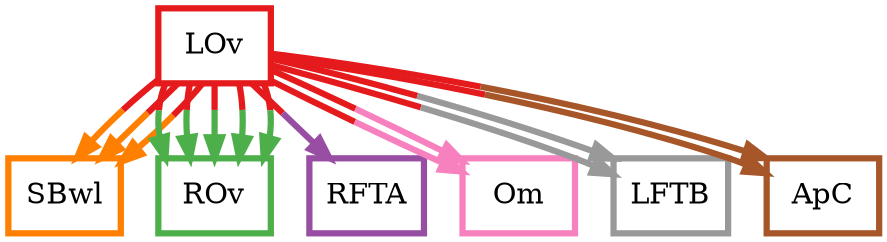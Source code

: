 digraph barS {
	{
		rank=same
	2 [shape=box,penwidth=3,colorscheme=set19,color=1,label="LOv"]
	}
	{
		rank=same
		6 [shape=box,penwidth=3,colorscheme=set19,color=5,label="SBwl"]
		5 [shape=box,penwidth=3,colorscheme=set19,color=3,label="ROv"]
		4 [shape=box,penwidth=3,colorscheme=set19,color=4,label="RFTA"]
		3 [shape=box,penwidth=3,colorscheme=set19,color=8,label="Om"]
		1 [shape=box,penwidth=3,colorscheme=set19,color=9,label="LFTB"]
		0 [shape=box,penwidth=3,colorscheme=set19,color=7,label="ApC"]
	}
	2 -> 3 [penwidth=3,colorscheme=set19,color="1;0.5:8"]
	2 -> 6 [penwidth=3,colorscheme=set19,color="1;0.5:5"]
	2 -> 1 [penwidth=3,colorscheme=set19,color="1;0.5:9"]
	2 -> 0 [penwidth=3,colorscheme=set19,color="1;0.5:7"]
	2 -> 4 [penwidth=3,colorscheme=set19,color="1;0.5:4"]
	2 -> 3 [penwidth=3,colorscheme=set19,color="1;0.5:8"]
	2 -> 6 [penwidth=3,colorscheme=set19,color="1;0.5:5"]
	2 -> 1 [penwidth=3,colorscheme=set19,color="1;0.5:9"]
	2 -> 0 [penwidth=3,colorscheme=set19,color="1;0.5:7"]
	2 -> 6 [penwidth=3,colorscheme=set19,color="1;0.5:5"]
	2 -> 5 [penwidth=3,colorscheme=set19,color="1;0.5:3"]
	2 -> 5 [penwidth=3,colorscheme=set19,color="1;0.5:3"]
	2 -> 5 [penwidth=3,colorscheme=set19,color="1;0.5:3"]
	2 -> 5 [penwidth=3,colorscheme=set19,color="1;0.5:3"]
	2 -> 5 [penwidth=3,colorscheme=set19,color="1;0.5:3"]
}
